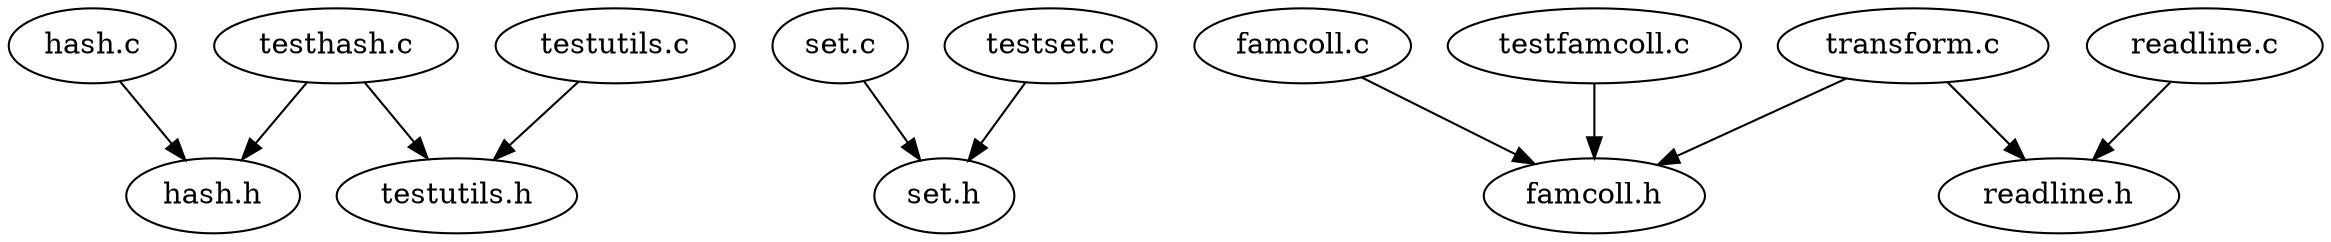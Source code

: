 digraph t {
  1 -> 2;
  3 -> 4;
  5 -> 2;
  5 -> 6;
  7 -> 4;
  8 -> 6;
  9 -> 10;
  11 -> 12;
  13 -> 10;
  14 -> 10;
  14 -> 12;
  9 [label="famcoll.c"];
  10 [label="famcoll.h"];
  1 [label="hash.c"];
  2 [label="hash.h"];
  11 [label="readline.c"];
  12 [label="readline.h"];
  3 [label="set.c"];
  4 [label="set.h"];
  13 [label="testfamcoll.c"];
  5 [label="testhash.c"];
  7 [label="testset.c"];
  8 [label="testutils.c"];
  6 [label="testutils.h"];
  14 [label="transform.c"];
}
